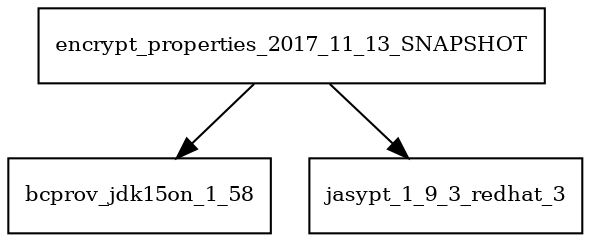 digraph encrypt_properties_2017_11_13_SNAPSHOT_dependencies {
  node [shape = box, fontsize=10.0];
  encrypt_properties_2017_11_13_SNAPSHOT -> bcprov_jdk15on_1_58;
  encrypt_properties_2017_11_13_SNAPSHOT -> jasypt_1_9_3_redhat_3;
}
